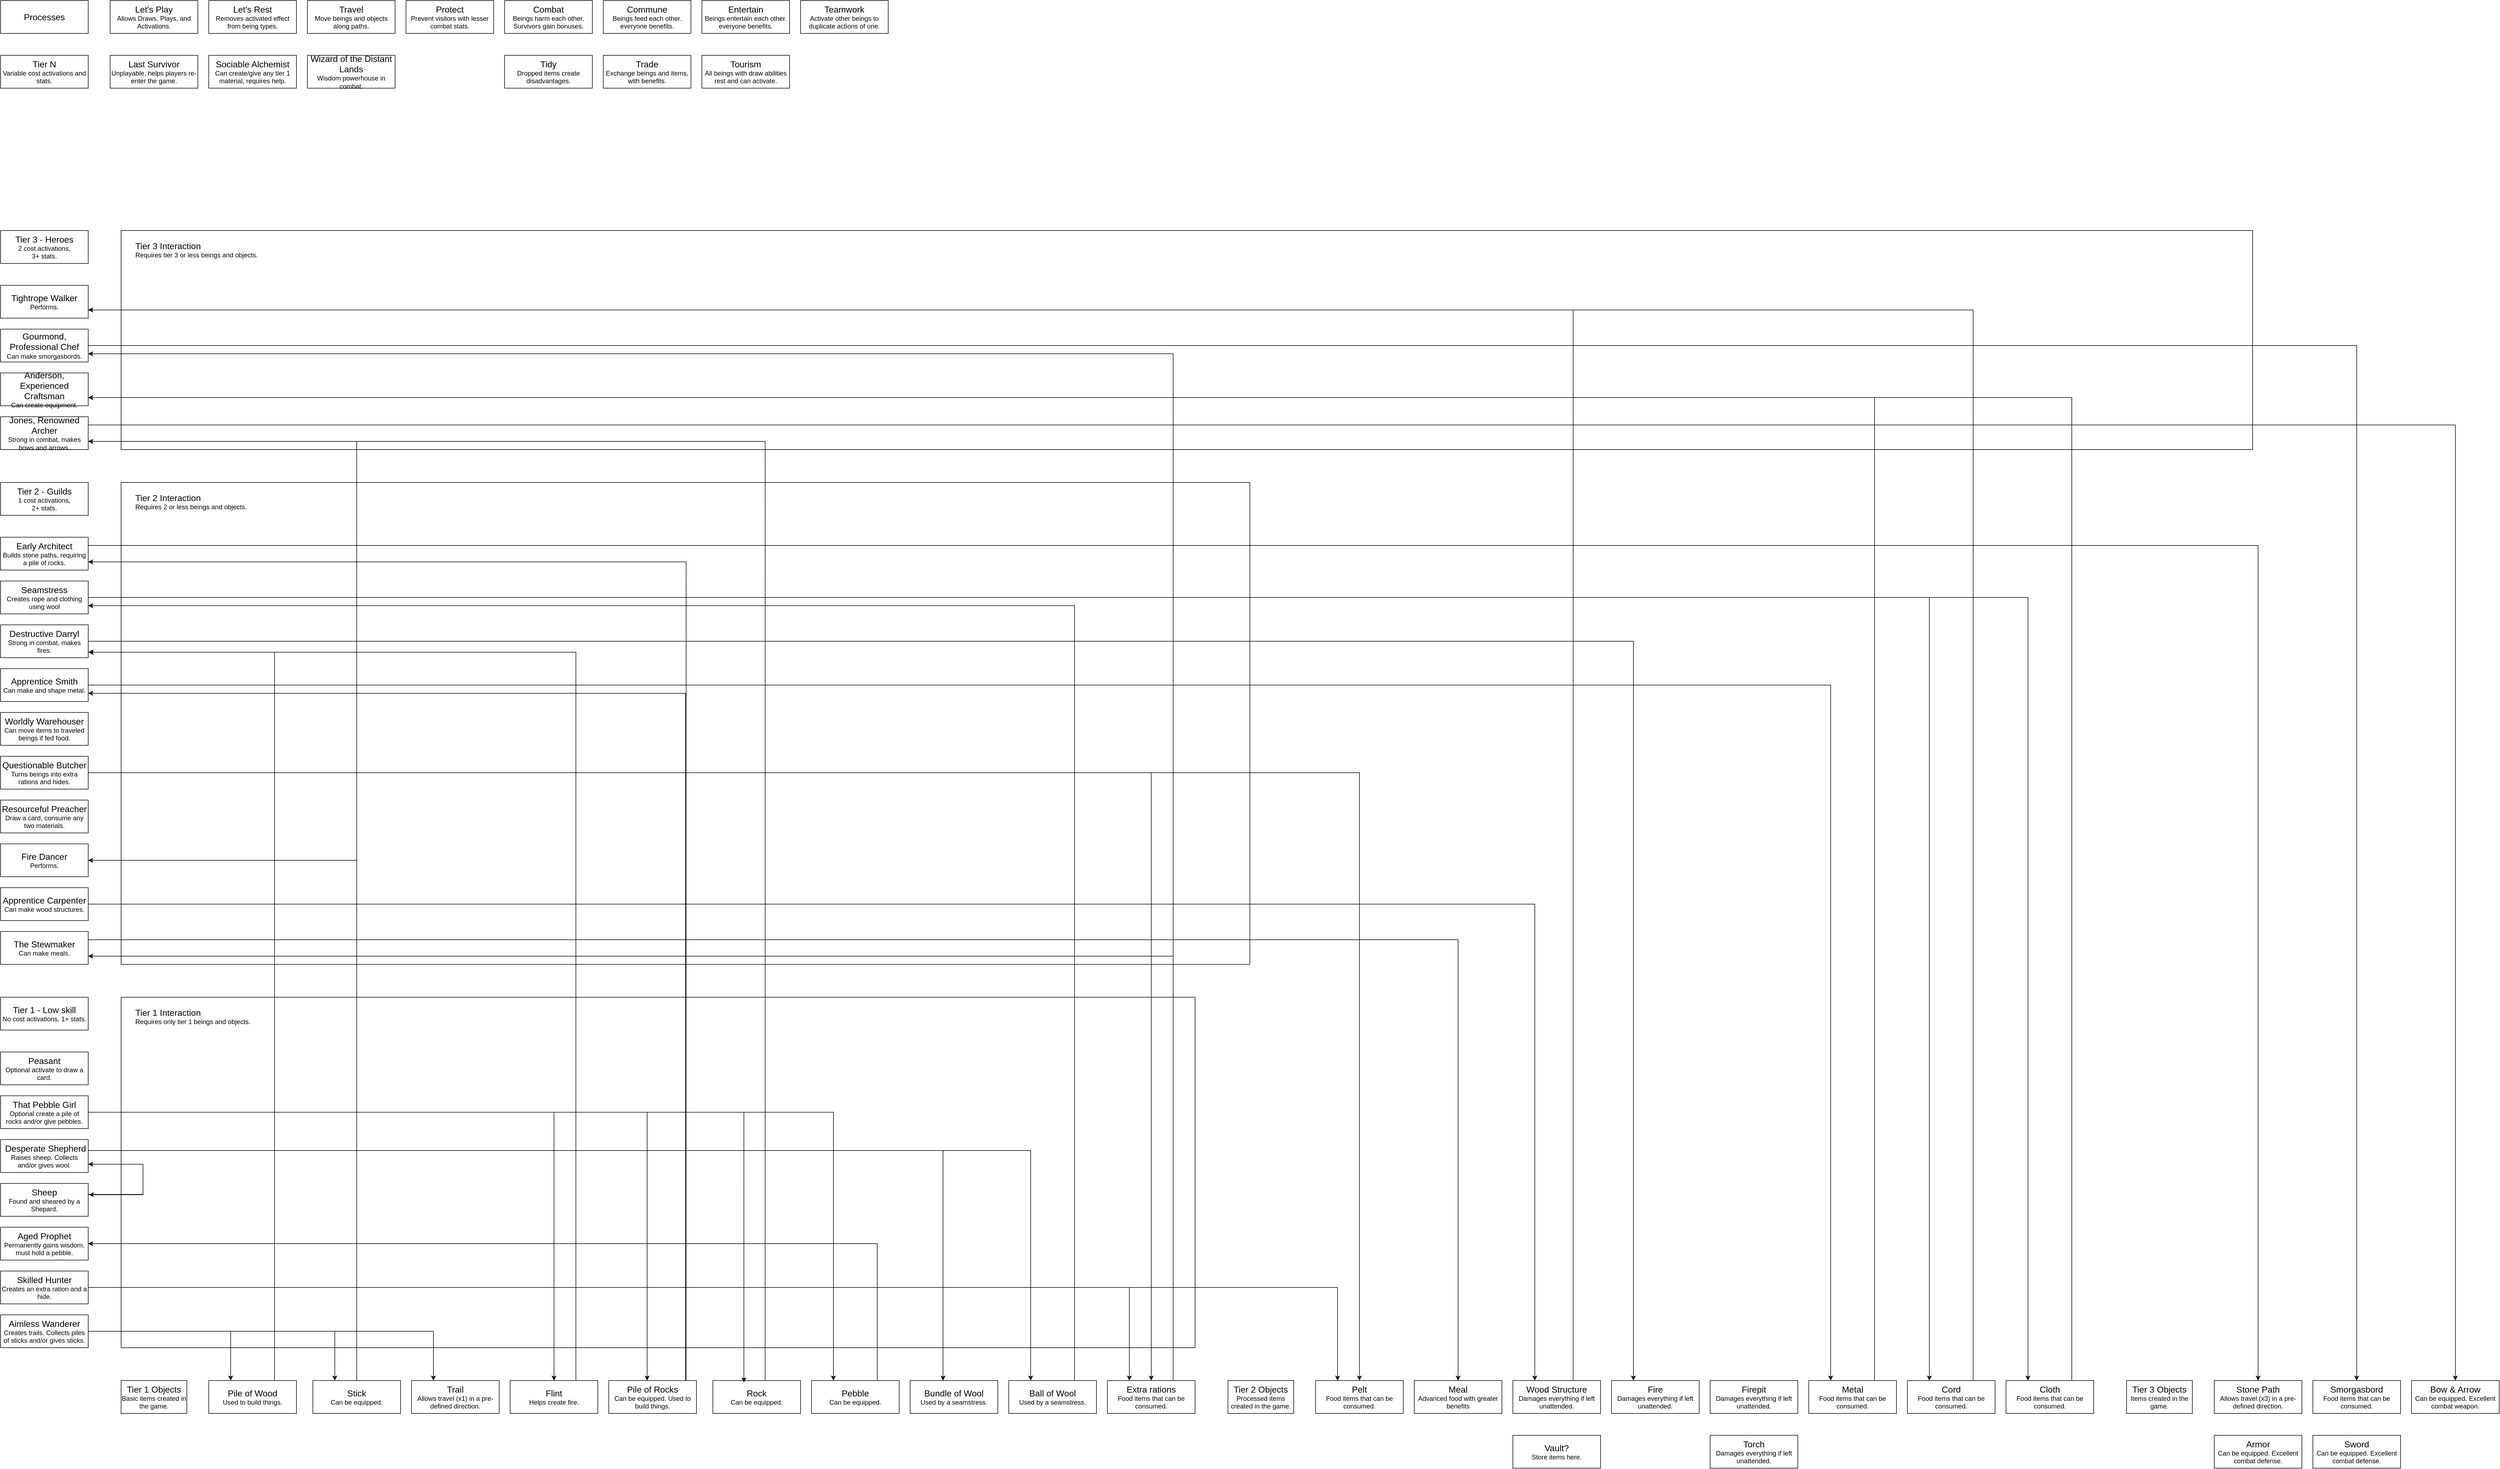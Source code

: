 <mxfile>
    <diagram name="Page-1" id="soMkyoPG13DyfXOzOmXN">
        <mxGraphModel dx="1280" dy="1175" grid="1" gridSize="10" guides="1" tooltips="1" connect="1" arrows="1" fold="1" page="1" pageScale="1" pageWidth="850" pageHeight="1100" math="0" shadow="0">
            <root>
                <mxCell id="0"/>
                <mxCell id="1" parent="0"/>
                <mxCell id="-0Zli8veUdUN0UV2vTNJ-37" value="" style="rounded=0;whiteSpace=wrap;html=1;strokeColor=none;align=left;verticalAlign=top;spacingLeft=24;spacingTop=12;" parent="1" vertex="1">
                    <mxGeometry x="3920" y="520" width="680" height="2040" as="geometry"/>
                </mxCell>
                <mxCell id="-0Zli8veUdUN0UV2vTNJ-36" value="&lt;div&gt;&lt;span style=&quot;font-size: 16px;&quot;&gt;Tier 3 Interaction&lt;/span&gt;&lt;/div&gt;&lt;div&gt;Requires tier 3 or less beings and objects.&lt;/div&gt;" style="rounded=0;whiteSpace=wrap;html=1;align=left;verticalAlign=top;spacingLeft=24;spacingTop=12;" parent="1" vertex="1">
                    <mxGeometry x="260" y="520" width="3890" height="400" as="geometry"/>
                </mxCell>
                <mxCell id="-0Zli8veUdUN0UV2vTNJ-35" value="" style="rounded=0;whiteSpace=wrap;html=1;strokeColor=none;align=left;verticalAlign=top;spacingLeft=24;spacingTop=12;" parent="1" vertex="1">
                    <mxGeometry x="2280" y="980" width="1580" height="1610" as="geometry"/>
                </mxCell>
                <mxCell id="-0Zli8veUdUN0UV2vTNJ-34" value="&lt;div&gt;&lt;span style=&quot;font-size: 16px;&quot;&gt;Tier 2 Interaction&lt;/span&gt;&lt;/div&gt;&lt;div&gt;Requires 2 or less beings and objects.&lt;/div&gt;" style="rounded=0;whiteSpace=wrap;html=1;align=left;verticalAlign=top;spacingLeft=24;spacingTop=12;" parent="1" vertex="1">
                    <mxGeometry x="260" y="980" width="2060" height="880" as="geometry"/>
                </mxCell>
                <mxCell id="-0Zli8veUdUN0UV2vTNJ-30" value="&lt;div&gt;&lt;span style=&quot;font-size: 16px;&quot;&gt;Tier 1 Interaction&lt;/span&gt;&lt;/div&gt;&lt;div&gt;Requires only tier 1 beings and objects.&lt;/div&gt;" style="rounded=0;whiteSpace=wrap;html=1;align=left;verticalAlign=top;spacingLeft=24;spacingTop=12;" parent="1" vertex="1">
                    <mxGeometry x="260" y="1920" width="1960" height="640" as="geometry"/>
                </mxCell>
                <mxCell id="-0Zli8veUdUN0UV2vTNJ-15" style="edgeStyle=orthogonalEdgeStyle;rounded=0;orthogonalLoop=1;jettySize=auto;html=1;entryX=0.5;entryY=0;entryDx=0;entryDy=0;exitX=1;exitY=0.25;exitDx=0;exitDy=0;" parent="1" source="qr8aA7d-a02LXcOWH9pC-1" target="qr8aA7d-a02LXcOWH9pC-17" edge="1">
                    <mxGeometry relative="1" as="geometry">
                        <mxPoint x="380" y="680" as="targetPoint"/>
                        <Array as="points">
                            <mxPoint x="4160" y="1095"/>
                        </Array>
                    </mxGeometry>
                </mxCell>
                <mxCell id="qr8aA7d-a02LXcOWH9pC-1" value="&lt;font style=&quot;font-size: 16px;&quot;&gt;Early Architect&lt;/font&gt;&lt;div&gt;Builds stone paths, requiring a pile of rocks.&lt;/div&gt;" style="rounded=0;whiteSpace=wrap;html=1;strokeColor=light-dark(#000000,#00FF00);" parent="1" vertex="1">
                    <mxGeometry x="40" y="1080" width="160" height="60" as="geometry"/>
                </mxCell>
                <mxCell id="qr8aA7d-a02LXcOWH9pC-2" value="&lt;span style=&quot;font-size: 16px;&quot;&gt;Last Survivor&lt;/span&gt;&lt;br&gt;&lt;div&gt;Unplayable, helps players re-enter the game.&lt;/div&gt;" style="rounded=0;whiteSpace=wrap;html=1;strokeColor=light-dark(#000000,#FFFF00);" parent="1" vertex="1">
                    <mxGeometry x="240" y="200" width="160" height="60" as="geometry"/>
                </mxCell>
                <mxCell id="qr8aA7d-a02LXcOWH9pC-3" value="&lt;div&gt;&lt;span style=&quot;font-size: 16px;&quot;&gt;Tier 1 - Low skill&lt;/span&gt;&lt;/div&gt;&lt;div&gt;No cost activations, 1+ stats.&lt;/div&gt;" style="rounded=0;whiteSpace=wrap;html=1;strokeColor=light-dark(#000000,#007FFF);" parent="1" vertex="1">
                    <mxGeometry x="40" y="1920" width="160" height="60" as="geometry"/>
                </mxCell>
                <mxCell id="qr8aA7d-a02LXcOWH9pC-4" value="&lt;div&gt;&lt;span style=&quot;font-size: 16px;&quot;&gt;Tier 2 - Guilds&lt;/span&gt;&lt;/div&gt;&lt;div&gt;1 cost activations,&lt;br&gt;2+ stats.&lt;/div&gt;" style="rounded=0;whiteSpace=wrap;html=1;strokeColor=light-dark(#000000,#007FFF);" parent="1" vertex="1">
                    <mxGeometry x="40" y="980" width="160" height="60" as="geometry"/>
                </mxCell>
                <mxCell id="qr8aA7d-a02LXcOWH9pC-5" value="&lt;div&gt;&lt;span style=&quot;font-size: 16px;&quot;&gt;Tier N&lt;/span&gt;&lt;/div&gt;&lt;div&gt;Variable cost activations and stats.&lt;/div&gt;" style="rounded=0;whiteSpace=wrap;html=1;strokeColor=light-dark(#000000,#007FFF);" parent="1" vertex="1">
                    <mxGeometry x="40" y="200" width="160" height="60" as="geometry"/>
                </mxCell>
                <mxCell id="qr8aA7d-a02LXcOWH9pC-6" value="&lt;font style=&quot;font-size: 16px;&quot;&gt;Peasant&lt;/font&gt;&lt;div&gt;Optional activate to draw a card.&lt;/div&gt;" style="rounded=0;whiteSpace=wrap;html=1;strokeColor=light-dark(#000000,#00CC00);" parent="1" vertex="1">
                    <mxGeometry x="40" y="2020" width="160" height="60" as="geometry"/>
                </mxCell>
                <mxCell id="qr8aA7d-a02LXcOWH9pC-7" value="&lt;div&gt;&lt;span style=&quot;background-color: transparent; color: light-dark(rgb(0, 0, 0), rgb(255, 255, 255));&quot;&gt;&lt;span style=&quot;font-size: 16px;&quot;&gt;Processes&lt;/span&gt;&lt;/span&gt;&lt;/div&gt;" style="rounded=0;whiteSpace=wrap;html=1;strokeColor=light-dark(#000000,#007FFF);" parent="1" vertex="1">
                    <mxGeometry x="40" y="100" width="160" height="60" as="geometry"/>
                </mxCell>
                <mxCell id="qr8aA7d-a02LXcOWH9pC-8" value="&lt;div&gt;&lt;span style=&quot;font-size: 16px;&quot;&gt;Let&#39;s Play&lt;/span&gt;&lt;/div&gt;&lt;div&gt;Allows Draws, Plays, and Activations.&lt;/div&gt;" style="rounded=0;whiteSpace=wrap;html=1;strokeColor=light-dark(#000000,#00CC00);" parent="1" vertex="1">
                    <mxGeometry x="240" y="100" width="160" height="60" as="geometry"/>
                </mxCell>
                <mxCell id="qr8aA7d-a02LXcOWH9pC-9" value="&lt;div&gt;&lt;span style=&quot;font-size: 16px;&quot;&gt;Let&#39;s Rest&lt;/span&gt;&lt;/div&gt;&lt;div&gt;Removes activated effect from being types.&lt;/div&gt;" style="rounded=0;whiteSpace=wrap;html=1;strokeColor=light-dark(#000000,#00CC00);" parent="1" vertex="1">
                    <mxGeometry x="420" y="100" width="160" height="60" as="geometry"/>
                </mxCell>
                <mxCell id="qr8aA7d-a02LXcOWH9pC-19" style="edgeStyle=orthogonalEdgeStyle;rounded=0;orthogonalLoop=1;jettySize=auto;html=1;exitX=1;exitY=0.5;exitDx=0;exitDy=0;" parent="1" source="qr8aA7d-a02LXcOWH9pC-11" target="qr8aA7d-a02LXcOWH9pC-13" edge="1">
                    <mxGeometry relative="1" as="geometry">
                        <mxPoint x="520" y="1140" as="sourcePoint"/>
                        <mxPoint x="1280.6" y="1139.12" as="targetPoint"/>
                        <Array as="points">
                            <mxPoint x="1220" y="2130"/>
                        </Array>
                    </mxGeometry>
                </mxCell>
                <mxCell id="-0Zli8veUdUN0UV2vTNJ-8" style="edgeStyle=orthogonalEdgeStyle;rounded=0;orthogonalLoop=1;jettySize=auto;html=1;entryX=0.5;entryY=0;entryDx=0;entryDy=0;exitX=1;exitY=0.5;exitDx=0;exitDy=0;" parent="1" source="qr8aA7d-a02LXcOWH9pC-11" target="-0Zli8veUdUN0UV2vTNJ-7" edge="1">
                    <mxGeometry relative="1" as="geometry">
                        <Array as="points">
                            <mxPoint x="1050" y="2130"/>
                        </Array>
                    </mxGeometry>
                </mxCell>
                <mxCell id="-0Zli8veUdUN0UV2vTNJ-55" style="edgeStyle=orthogonalEdgeStyle;rounded=0;orthogonalLoop=1;jettySize=auto;html=1;entryX=0.25;entryY=0;entryDx=0;entryDy=0;" parent="1" source="qr8aA7d-a02LXcOWH9pC-11" target="-0Zli8veUdUN0UV2vTNJ-52" edge="1">
                    <mxGeometry relative="1" as="geometry">
                        <Array as="points">
                            <mxPoint x="1560" y="2130"/>
                        </Array>
                    </mxGeometry>
                </mxCell>
                <mxCell id="qr8aA7d-a02LXcOWH9pC-11" value="&lt;font style=&quot;font-size: 16px;&quot;&gt;That Pebble Girl&lt;/font&gt;&lt;div&gt;Optional create a pile of rocks and/or give pebbles.&lt;/div&gt;" style="rounded=0;whiteSpace=wrap;html=1;strokeColor=light-dark(#000000,#00FF00);" parent="1" vertex="1">
                    <mxGeometry x="40" y="2100" width="160" height="60" as="geometry"/>
                </mxCell>
                <mxCell id="qr8aA7d-a02LXcOWH9pC-20" style="edgeStyle=orthogonalEdgeStyle;rounded=0;orthogonalLoop=1;jettySize=auto;html=1;entryX=1;entryY=0.75;entryDx=0;entryDy=0;exitX=0.883;exitY=0.078;exitDx=0;exitDy=0;exitPerimeter=0;" parent="1" source="qr8aA7d-a02LXcOWH9pC-13" target="qr8aA7d-a02LXcOWH9pC-1" edge="1">
                    <mxGeometry relative="1" as="geometry">
                        <Array as="points">
                            <mxPoint x="1291" y="1125"/>
                        </Array>
                    </mxGeometry>
                </mxCell>
                <mxCell id="qr8aA7d-a02LXcOWH9pC-22" style="edgeStyle=orthogonalEdgeStyle;rounded=0;orthogonalLoop=1;jettySize=auto;html=1;entryX=1;entryY=0.5;entryDx=0;entryDy=0;exitX=0.75;exitY=0;exitDx=0;exitDy=0;" parent="1" source="-0Zli8veUdUN0UV2vTNJ-52" target="qr8aA7d-a02LXcOWH9pC-18" edge="1">
                    <mxGeometry relative="1" as="geometry">
                        <Array as="points">
                            <mxPoint x="1640" y="2370"/>
                        </Array>
                    </mxGeometry>
                </mxCell>
                <mxCell id="-0Zli8veUdUN0UV2vTNJ-27" style="edgeStyle=orthogonalEdgeStyle;rounded=0;orthogonalLoop=1;jettySize=auto;html=1;entryX=1;entryY=0.75;entryDx=0;entryDy=0;exitX=0.596;exitY=-0.011;exitDx=0;exitDy=0;exitPerimeter=0;" parent="1" source="-0Zli8veUdUN0UV2vTNJ-51" target="-0Zli8veUdUN0UV2vTNJ-10" edge="1">
                    <mxGeometry relative="1" as="geometry">
                        <Array as="points">
                            <mxPoint x="1435" y="905"/>
                        </Array>
                    </mxGeometry>
                </mxCell>
                <mxCell id="-0Zli8veUdUN0UV2vTNJ-95" style="edgeStyle=orthogonalEdgeStyle;rounded=0;orthogonalLoop=1;jettySize=auto;html=1;entryX=1;entryY=0.75;entryDx=0;entryDy=0;" parent="1" source="qr8aA7d-a02LXcOWH9pC-13" target="-0Zli8veUdUN0UV2vTNJ-57" edge="1">
                    <mxGeometry relative="1" as="geometry">
                        <Array as="points">
                            <mxPoint x="1290" y="1365"/>
                        </Array>
                    </mxGeometry>
                </mxCell>
                <mxCell id="qr8aA7d-a02LXcOWH9pC-13" value="&lt;font style=&quot;font-size: 16px;&quot;&gt;Pile of Rocks&lt;/font&gt;&lt;div&gt;Can be equipped. Used to build things.&lt;/div&gt;" style="rounded=0;whiteSpace=wrap;html=1;strokeColor=light-dark(#000000,#00CC00);" parent="1" vertex="1">
                    <mxGeometry x="1150" y="2620" width="160" height="60" as="geometry"/>
                </mxCell>
                <mxCell id="qr8aA7d-a02LXcOWH9pC-17" value="&lt;font style=&quot;font-size: 16px;&quot;&gt;Stone Path&lt;/font&gt;&lt;div&gt;Allows travel (x3) in a pre-defined direction.&lt;/div&gt;" style="rounded=0;whiteSpace=wrap;html=1;strokeColor=light-dark(#000000,#FFFF00);" parent="1" vertex="1">
                    <mxGeometry x="4080" y="2620" width="160" height="60" as="geometry"/>
                </mxCell>
                <mxCell id="qr8aA7d-a02LXcOWH9pC-18" value="&lt;font style=&quot;font-size: 16px;&quot;&gt;Aged Prophet&lt;/font&gt;&lt;div&gt;Permanently gains wisdom, must hold a pebble.&lt;/div&gt;" style="rounded=0;whiteSpace=wrap;html=1;strokeColor=light-dark(#000000,#00FF00);" parent="1" vertex="1">
                    <mxGeometry x="40" y="2340" width="160" height="60" as="geometry"/>
                </mxCell>
                <mxCell id="-0Zli8veUdUN0UV2vTNJ-1" value="&lt;div&gt;&lt;span style=&quot;font-size: 16px;&quot;&gt;Tier 1 Objects&lt;/span&gt;&lt;/div&gt;&lt;div&gt;Basic items created in the game.&lt;/div&gt;" style="rounded=0;whiteSpace=wrap;html=1;strokeColor=light-dark(#000000,#007FFF);" parent="1" vertex="1">
                    <mxGeometry x="260" y="2620" width="120" height="60" as="geometry"/>
                </mxCell>
                <mxCell id="-0Zli8veUdUN0UV2vTNJ-2" value="&lt;div&gt;&lt;span style=&quot;font-size: 16px;&quot;&gt;Tier 2 Objects&lt;/span&gt;&lt;/div&gt;&lt;div&gt;Processed items created in the game.&lt;/div&gt;" style="rounded=0;whiteSpace=wrap;html=1;strokeColor=light-dark(#000000,#007FFF);" parent="1" vertex="1">
                    <mxGeometry x="2280" y="2620" width="120" height="60" as="geometry"/>
                </mxCell>
                <mxCell id="-0Zli8veUdUN0UV2vTNJ-21" style="edgeStyle=orthogonalEdgeStyle;rounded=0;orthogonalLoop=1;jettySize=auto;html=1;" parent="1" source="-0Zli8veUdUN0UV2vTNJ-4" edge="1">
                    <mxGeometry relative="1" as="geometry">
                        <mxPoint x="201" y="1290" as="targetPoint"/>
                        <Array as="points">
                            <mxPoint x="540" y="1290"/>
                            <mxPoint x="201" y="1290"/>
                        </Array>
                    </mxGeometry>
                </mxCell>
                <mxCell id="-0Zli8veUdUN0UV2vTNJ-22" style="edgeStyle=orthogonalEdgeStyle;rounded=0;orthogonalLoop=1;jettySize=auto;html=1;entryX=1;entryY=0.75;entryDx=0;entryDy=0;exitX=0.5;exitY=0;exitDx=0;exitDy=0;" parent="1" source="-0Zli8veUdUN0UV2vTNJ-49" target="-0Zli8veUdUN0UV2vTNJ-10" edge="1">
                    <mxGeometry relative="1" as="geometry">
                        <Array as="points">
                            <mxPoint x="690" y="905"/>
                        </Array>
                    </mxGeometry>
                </mxCell>
                <mxCell id="-0Zli8veUdUN0UV2vTNJ-4" value="&lt;font style=&quot;font-size: 16px;&quot;&gt;Pile of Wood&lt;/font&gt;&lt;div&gt;Used to build things.&lt;/div&gt;" style="rounded=0;whiteSpace=wrap;html=1;strokeColor=light-dark(#000000,#00FF00);" parent="1" vertex="1">
                    <mxGeometry x="420" y="2620" width="160" height="60" as="geometry"/>
                </mxCell>
                <mxCell id="-0Zli8veUdUN0UV2vTNJ-5" value="&lt;font style=&quot;font-size: 16px;&quot;&gt;Trail&lt;/font&gt;&lt;div&gt;Allows travel (x1) in a pre-defined direction.&lt;/div&gt;" style="rounded=0;whiteSpace=wrap;html=1;strokeColor=light-dark(#000000,#FFFF00);" parent="1" vertex="1">
                    <mxGeometry x="790" y="2620" width="160" height="60" as="geometry"/>
                </mxCell>
                <mxCell id="-0Zli8veUdUN0UV2vTNJ-29" style="edgeStyle=orthogonalEdgeStyle;rounded=0;orthogonalLoop=1;jettySize=auto;html=1;exitX=0.75;exitY=0;exitDx=0;exitDy=0;" parent="1" source="-0Zli8veUdUN0UV2vTNJ-7" target="-0Zli8veUdUN0UV2vTNJ-18" edge="1">
                    <mxGeometry relative="1" as="geometry">
                        <mxPoint x="200" y="1291" as="targetPoint"/>
                        <Array as="points">
                            <mxPoint x="1090" y="1290"/>
                        </Array>
                    </mxGeometry>
                </mxCell>
                <mxCell id="-0Zli8veUdUN0UV2vTNJ-7" value="&lt;div&gt;&lt;span style=&quot;font-size: 16px;&quot;&gt;Flint&lt;br&gt;&lt;/span&gt;Helps create fire.&lt;/div&gt;" style="rounded=0;whiteSpace=wrap;html=1;strokeColor=light-dark(#000000,#00FF00);" parent="1" vertex="1">
                    <mxGeometry x="970" y="2620" width="160" height="60" as="geometry"/>
                </mxCell>
                <mxCell id="-0Zli8veUdUN0UV2vTNJ-9" value="&lt;div&gt;&lt;span style=&quot;font-size: 16px;&quot;&gt;Tier 3 - Heroes&lt;/span&gt;&lt;/div&gt;&lt;div&gt;2 cost activations,&lt;br&gt;3+ stats.&lt;/div&gt;" style="rounded=0;whiteSpace=wrap;html=1;strokeColor=light-dark(#000000,#007FFF);" parent="1" vertex="1">
                    <mxGeometry x="40" y="520" width="160" height="60" as="geometry"/>
                </mxCell>
                <mxCell id="-0Zli8veUdUN0UV2vTNJ-10" value="&lt;div&gt;&lt;span style=&quot;font-size: 16px;&quot;&gt;Jones, Renowned Archer&lt;/span&gt;&lt;/div&gt;&lt;div&gt;Strong in combat, makes bows and arrows.&lt;/div&gt;" style="rounded=0;whiteSpace=wrap;html=1;strokeColor=light-dark(#000000,#808080);" parent="1" vertex="1">
                    <mxGeometry x="40" y="860" width="160" height="60" as="geometry"/>
                </mxCell>
                <mxCell id="-0Zli8veUdUN0UV2vTNJ-11" value="&lt;font style=&quot;font-size: 16px;&quot;&gt;Bow &amp;amp; Arrow&lt;/font&gt;&lt;div&gt;Can be equipped. Excellent combat weapon.&lt;/div&gt;" style="rounded=0;whiteSpace=wrap;html=1;strokeColor=light-dark(#000000,#808080);" parent="1" vertex="1">
                    <mxGeometry x="4440" y="2620" width="160" height="60" as="geometry"/>
                </mxCell>
                <mxCell id="-0Zli8veUdUN0UV2vTNJ-12" value="&lt;div&gt;&lt;span style=&quot;font-size: 16px;&quot;&gt;Tier 3 Objects&lt;/span&gt;&lt;/div&gt;&lt;div&gt;Items created in the game.&lt;/div&gt;" style="rounded=0;whiteSpace=wrap;html=1;strokeColor=light-dark(#000000,#007FFF);" parent="1" vertex="1">
                    <mxGeometry x="3920" y="2620" width="120" height="60" as="geometry"/>
                </mxCell>
                <mxCell id="-0Zli8veUdUN0UV2vTNJ-17" style="edgeStyle=orthogonalEdgeStyle;rounded=0;orthogonalLoop=1;jettySize=auto;html=1;entryX=0.25;entryY=0;entryDx=0;entryDy=0;exitX=1;exitY=0.5;exitDx=0;exitDy=0;" parent="1" source="-0Zli8veUdUN0UV2vTNJ-42" target="-0Zli8veUdUN0UV2vTNJ-5" edge="1">
                    <mxGeometry relative="1" as="geometry">
                        <mxPoint x="200" y="1400" as="sourcePoint"/>
                        <Array as="points">
                            <mxPoint x="830" y="2530"/>
                        </Array>
                    </mxGeometry>
                </mxCell>
                <mxCell id="-0Zli8veUdUN0UV2vTNJ-20" style="edgeStyle=orthogonalEdgeStyle;rounded=0;orthogonalLoop=1;jettySize=auto;html=1;entryX=0.25;entryY=0;entryDx=0;entryDy=0;exitX=1;exitY=0.5;exitDx=0;exitDy=0;" parent="1" source="-0Zli8veUdUN0UV2vTNJ-42" target="-0Zli8veUdUN0UV2vTNJ-4" edge="1">
                    <mxGeometry relative="1" as="geometry">
                        <mxPoint x="200" y="1400" as="sourcePoint"/>
                        <Array as="points">
                            <mxPoint x="460" y="2530"/>
                        </Array>
                    </mxGeometry>
                </mxCell>
                <mxCell id="-0Zli8veUdUN0UV2vTNJ-16" style="edgeStyle=orthogonalEdgeStyle;rounded=0;orthogonalLoop=1;jettySize=auto;html=1;exitX=1;exitY=0.25;exitDx=0;exitDy=0;entryX=0.5;entryY=0;entryDx=0;entryDy=0;" parent="1" source="-0Zli8veUdUN0UV2vTNJ-10" target="-0Zli8veUdUN0UV2vTNJ-11" edge="1">
                    <mxGeometry relative="1" as="geometry">
                        <mxPoint x="4440" y="2630" as="targetPoint"/>
                        <Array as="points">
                            <mxPoint x="4520" y="875"/>
                        </Array>
                    </mxGeometry>
                </mxCell>
                <mxCell id="-0Zli8veUdUN0UV2vTNJ-28" style="edgeStyle=orthogonalEdgeStyle;rounded=0;orthogonalLoop=1;jettySize=auto;html=1;entryX=0.25;entryY=0;entryDx=0;entryDy=0;exitX=1;exitY=0.5;exitDx=0;exitDy=0;" parent="1" source="-0Zli8veUdUN0UV2vTNJ-18" target="-0Zli8veUdUN0UV2vTNJ-19" edge="1">
                    <mxGeometry relative="1" as="geometry">
                        <Array as="points">
                            <mxPoint x="3020" y="1270"/>
                        </Array>
                    </mxGeometry>
                </mxCell>
                <mxCell id="-0Zli8veUdUN0UV2vTNJ-18" value="&lt;font style=&quot;font-size: 16px;&quot;&gt;Destructive Darryl&lt;/font&gt;&lt;div&gt;Strong in combat, makes fires.&lt;/div&gt;" style="rounded=0;whiteSpace=wrap;html=1;strokeColor=light-dark(#000000,#00FF00);" parent="1" vertex="1">
                    <mxGeometry x="40" y="1240" width="160" height="60" as="geometry"/>
                </mxCell>
                <mxCell id="-0Zli8veUdUN0UV2vTNJ-19" value="&lt;font style=&quot;font-size: 16px;&quot;&gt;Fire&lt;/font&gt;&lt;div&gt;Damages everything if left unattended.&lt;/div&gt;" style="rounded=0;whiteSpace=wrap;html=1;strokeColor=light-dark(#000000,#CCCC00);" parent="1" vertex="1">
                    <mxGeometry x="2980" y="2620" width="160" height="60" as="geometry"/>
                </mxCell>
                <mxCell id="-0Zli8veUdUN0UV2vTNJ-23" value="&lt;font style=&quot;font-size: 16px;&quot;&gt;Sociable Alchemist&lt;/font&gt;&lt;div&gt;Can create/give any tier 1 material, requires help.&lt;/div&gt;" style="rounded=0;whiteSpace=wrap;html=1;strokeColor=light-dark(#000000,#CC6600);" parent="1" vertex="1">
                    <mxGeometry x="420" y="200" width="160" height="60" as="geometry"/>
                </mxCell>
                <mxCell id="-0Zli8veUdUN0UV2vTNJ-25" value="&lt;font style=&quot;font-size: 16px;&quot;&gt;Travel&lt;/font&gt;&lt;div&gt;Move beings and objects along paths.&lt;/div&gt;" style="rounded=0;whiteSpace=wrap;html=1;strokeColor=light-dark(#000000,#CC6600);" parent="1" vertex="1">
                    <mxGeometry x="600" y="100" width="160" height="60" as="geometry"/>
                </mxCell>
                <mxCell id="-0Zli8veUdUN0UV2vTNJ-26" value="&lt;font style=&quot;font-size: 16px;&quot;&gt;Combat&lt;/font&gt;&lt;div&gt;Beings harm each other. Survivors gain bonuses.&lt;/div&gt;" style="rounded=0;whiteSpace=wrap;html=1;strokeColor=light-dark(#000000,#CC6600);" parent="1" vertex="1">
                    <mxGeometry x="960" y="100" width="160" height="60" as="geometry"/>
                </mxCell>
                <mxCell id="-0Zli8veUdUN0UV2vTNJ-56" style="edgeStyle=orthogonalEdgeStyle;rounded=0;orthogonalLoop=1;jettySize=auto;html=1;entryX=1;entryY=0.75;entryDx=0;entryDy=0;exitX=0.75;exitY=0;exitDx=0;exitDy=0;" parent="1" source="-0Zli8veUdUN0UV2vTNJ-69" target="-0Zli8veUdUN0UV2vTNJ-44" edge="1">
                    <mxGeometry relative="1" as="geometry">
                        <Array as="points">
                            <mxPoint x="2000" y="1205"/>
                        </Array>
                    </mxGeometry>
                </mxCell>
                <mxCell id="-0Zli8veUdUN0UV2vTNJ-39" value="&lt;div&gt;&lt;span style=&quot;font-size: 16px;&quot;&gt;Bundle of Wool&lt;br&gt;&lt;/span&gt;Used by a seamstress.&lt;/div&gt;" style="rounded=0;whiteSpace=wrap;html=1;strokeColor=light-dark(#000000,#00FF00);" parent="1" vertex="1">
                    <mxGeometry x="1700" y="2620" width="160" height="60" as="geometry"/>
                </mxCell>
                <mxCell id="-0Zli8veUdUN0UV2vTNJ-45" style="edgeStyle=orthogonalEdgeStyle;rounded=0;orthogonalLoop=1;jettySize=auto;html=1;exitX=1;exitY=0.5;exitDx=0;exitDy=0;exitPerimeter=0;" parent="1" source="-0Zli8veUdUN0UV2vTNJ-41" target="-0Zli8veUdUN0UV2vTNJ-39" edge="1">
                    <mxGeometry relative="1" as="geometry">
                        <Array as="points">
                            <mxPoint x="200" y="2200"/>
                            <mxPoint x="1760" y="2200"/>
                        </Array>
                    </mxGeometry>
                </mxCell>
                <mxCell id="-0Zli8veUdUN0UV2vTNJ-47" style="edgeStyle=orthogonalEdgeStyle;rounded=0;orthogonalLoop=1;jettySize=auto;html=1;entryX=1.009;entryY=0.344;entryDx=0;entryDy=0;entryPerimeter=0;exitX=1;exitY=0.75;exitDx=0;exitDy=0;" parent="1" source="-0Zli8veUdUN0UV2vTNJ-41" target="-0Zli8veUdUN0UV2vTNJ-46" edge="1">
                    <mxGeometry relative="1" as="geometry">
                        <mxPoint x="1200" y="2550" as="targetPoint"/>
                        <Array as="points">
                            <mxPoint x="300" y="2225"/>
                            <mxPoint x="300" y="2281"/>
                        </Array>
                    </mxGeometry>
                </mxCell>
                <mxCell id="-0Zli8veUdUN0UV2vTNJ-70" style="edgeStyle=orthogonalEdgeStyle;rounded=0;orthogonalLoop=1;jettySize=auto;html=1;entryX=0.25;entryY=0;entryDx=0;entryDy=0;" parent="1" source="-0Zli8veUdUN0UV2vTNJ-41" target="-0Zli8veUdUN0UV2vTNJ-69" edge="1">
                    <mxGeometry relative="1" as="geometry">
                        <mxPoint x="1930" y="2090" as="targetPoint"/>
                        <Array as="points">
                            <mxPoint x="1920" y="2200"/>
                        </Array>
                    </mxGeometry>
                </mxCell>
                <mxCell id="-0Zli8veUdUN0UV2vTNJ-41" value="&lt;font style=&quot;font-size: 16px;&quot;&gt;&amp;nbsp;Desperate Shepherd&lt;/font&gt;&lt;div&gt;Raises sheep. Collects and/or gives wool.&lt;/div&gt;" style="rounded=0;whiteSpace=wrap;html=1;strokeColor=light-dark(#000000,#00FF00);" parent="1" vertex="1">
                    <mxGeometry x="40" y="2180" width="160" height="60" as="geometry"/>
                </mxCell>
                <mxCell id="-0Zli8veUdUN0UV2vTNJ-77" style="edgeStyle=orthogonalEdgeStyle;rounded=0;orthogonalLoop=1;jettySize=auto;html=1;entryX=0.25;entryY=0;entryDx=0;entryDy=0;" parent="1" source="-0Zli8veUdUN0UV2vTNJ-42" target="-0Zli8veUdUN0UV2vTNJ-49" edge="1">
                    <mxGeometry relative="1" as="geometry"/>
                </mxCell>
                <mxCell id="-0Zli8veUdUN0UV2vTNJ-42" value="&lt;font style=&quot;font-size: 16px;&quot;&gt;Aimless Wanderer&lt;/font&gt;&lt;div&gt;Creates trails. Collects piles of sticks and/or gives sticks.&lt;/div&gt;" style="rounded=0;whiteSpace=wrap;html=1;strokeColor=light-dark(#000000,#00FF00);" parent="1" vertex="1">
                    <mxGeometry x="40" y="2500" width="160" height="60" as="geometry"/>
                </mxCell>
                <mxCell id="-0Zli8veUdUN0UV2vTNJ-43" value="&lt;font style=&quot;font-size: 16px;&quot;&gt;Worldly Warehouser&lt;/font&gt;&lt;div&gt;Can move items to traveled beings if fed food.&lt;/div&gt;" style="rounded=0;whiteSpace=wrap;html=1;strokeColor=light-dark(#000000,#808080);" parent="1" vertex="1">
                    <mxGeometry x="40" y="1400" width="160" height="60" as="geometry"/>
                </mxCell>
                <mxCell id="-0Zli8veUdUN0UV2vTNJ-97" style="edgeStyle=orthogonalEdgeStyle;rounded=0;orthogonalLoop=1;jettySize=auto;html=1;entryX=0.25;entryY=0;entryDx=0;entryDy=0;" parent="1" source="-0Zli8veUdUN0UV2vTNJ-44" target="-0Zli8veUdUN0UV2vTNJ-84" edge="1">
                    <mxGeometry relative="1" as="geometry"/>
                </mxCell>
                <mxCell id="-0Zli8veUdUN0UV2vTNJ-99" style="edgeStyle=orthogonalEdgeStyle;rounded=0;orthogonalLoop=1;jettySize=auto;html=1;entryX=0.25;entryY=0;entryDx=0;entryDy=0;" parent="1" source="-0Zli8veUdUN0UV2vTNJ-44" target="-0Zli8veUdUN0UV2vTNJ-85" edge="1">
                    <mxGeometry relative="1" as="geometry"/>
                </mxCell>
                <mxCell id="-0Zli8veUdUN0UV2vTNJ-44" value="&lt;font style=&quot;font-size: 16px;&quot;&gt;Seamstress&lt;/font&gt;&lt;div&gt;Creates rope and clothing using wool&lt;/div&gt;" style="rounded=0;whiteSpace=wrap;html=1;strokeColor=light-dark(#000000,#00FF00);" parent="1" vertex="1">
                    <mxGeometry x="40" y="1160" width="160" height="60" as="geometry"/>
                </mxCell>
                <mxCell id="-0Zli8veUdUN0UV2vTNJ-48" style="edgeStyle=orthogonalEdgeStyle;rounded=0;orthogonalLoop=1;jettySize=auto;html=1;exitX=1.007;exitY=0.35;exitDx=0;exitDy=0;exitPerimeter=0;entryX=1;entryY=0.75;entryDx=0;entryDy=0;" parent="1" source="-0Zli8veUdUN0UV2vTNJ-46" target="-0Zli8veUdUN0UV2vTNJ-41" edge="1">
                    <mxGeometry relative="1" as="geometry">
                        <mxPoint x="200" y="1980" as="targetPoint"/>
                        <Array as="points">
                            <mxPoint x="201" y="2280"/>
                            <mxPoint x="300" y="2280"/>
                            <mxPoint x="300" y="2225"/>
                        </Array>
                    </mxGeometry>
                </mxCell>
                <mxCell id="-0Zli8veUdUN0UV2vTNJ-46" value="&lt;div&gt;&lt;span style=&quot;font-size: 16px;&quot;&gt;Sheep&lt;br&gt;&lt;/span&gt;Found and sheared by a Shepard.&lt;/div&gt;" style="rounded=0;whiteSpace=wrap;html=1;strokeColor=light-dark(#000000,#00FF00);" parent="1" vertex="1">
                    <mxGeometry x="40" y="2260" width="160" height="60" as="geometry"/>
                </mxCell>
                <mxCell id="-0Zli8veUdUN0UV2vTNJ-78" style="edgeStyle=orthogonalEdgeStyle;rounded=0;orthogonalLoop=1;jettySize=auto;html=1;exitX=0.5;exitY=0;exitDx=0;exitDy=0;entryX=1;entryY=0.5;entryDx=0;entryDy=0;" parent="1" source="-0Zli8veUdUN0UV2vTNJ-49" target="-0Zli8veUdUN0UV2vTNJ-72" edge="1">
                    <mxGeometry relative="1" as="geometry"/>
                </mxCell>
                <mxCell id="-0Zli8veUdUN0UV2vTNJ-49" value="&lt;font style=&quot;font-size: 16px;&quot;&gt;Stick&lt;/font&gt;&lt;div&gt;Can be equipped.&lt;/div&gt;" style="rounded=0;whiteSpace=wrap;html=1;strokeColor=light-dark(#000000,#00FF00);" parent="1" vertex="1">
                    <mxGeometry x="610" y="2620" width="160" height="60" as="geometry"/>
                </mxCell>
                <mxCell id="-0Zli8veUdUN0UV2vTNJ-51" value="&lt;div&gt;&lt;span style=&quot;font-size: 16px;&quot;&gt;Rock&lt;br&gt;&lt;/span&gt;Can be equipped.&lt;/div&gt;" style="rounded=0;whiteSpace=wrap;html=1;strokeColor=light-dark(#000000,#00FF00);" parent="1" vertex="1">
                    <mxGeometry x="1340" y="2620" width="160" height="60" as="geometry"/>
                </mxCell>
                <mxCell id="-0Zli8veUdUN0UV2vTNJ-52" value="&lt;div&gt;&lt;span style=&quot;font-size: 16px;&quot;&gt;Pebble&lt;br&gt;&lt;/span&gt;Can be equipped.&lt;/div&gt;" style="rounded=0;whiteSpace=wrap;html=1;strokeColor=light-dark(#000000,#00FF00);" parent="1" vertex="1">
                    <mxGeometry x="1520" y="2620" width="160" height="60" as="geometry"/>
                </mxCell>
                <mxCell id="-0Zli8veUdUN0UV2vTNJ-54" style="edgeStyle=orthogonalEdgeStyle;rounded=0;orthogonalLoop=1;jettySize=auto;html=1;entryX=0.354;entryY=0.056;entryDx=0;entryDy=0;entryPerimeter=0;" parent="1" source="qr8aA7d-a02LXcOWH9pC-11" target="-0Zli8veUdUN0UV2vTNJ-51" edge="1">
                    <mxGeometry relative="1" as="geometry">
                        <Array as="points">
                            <mxPoint x="1397" y="2130"/>
                        </Array>
                    </mxGeometry>
                </mxCell>
                <mxCell id="-0Zli8veUdUN0UV2vTNJ-96" style="edgeStyle=orthogonalEdgeStyle;rounded=0;orthogonalLoop=1;jettySize=auto;html=1;entryX=0.25;entryY=0;entryDx=0;entryDy=0;" parent="1" source="-0Zli8veUdUN0UV2vTNJ-57" target="-0Zli8veUdUN0UV2vTNJ-83" edge="1">
                    <mxGeometry relative="1" as="geometry"/>
                </mxCell>
                <mxCell id="-0Zli8veUdUN0UV2vTNJ-57" value="&lt;font style=&quot;font-size: 16px;&quot;&gt;Apprentice Smith&lt;/font&gt;&lt;div&gt;Can make and shape metal.&lt;/div&gt;" style="rounded=0;whiteSpace=wrap;html=1;strokeColor=light-dark(#000000,#00FF00);" parent="1" vertex="1">
                    <mxGeometry x="40" y="1320" width="160" height="60" as="geometry"/>
                </mxCell>
                <mxCell id="-0Zli8veUdUN0UV2vTNJ-58" value="&lt;font style=&quot;font-size: 16px;&quot;&gt;Anderson, Experienced Craftsman&lt;/font&gt;&lt;div&gt;Can create equipment.&lt;/div&gt;" style="rounded=0;whiteSpace=wrap;html=1;strokeColor=light-dark(#000000,#808080);" parent="1" vertex="1">
                    <mxGeometry x="40" y="780" width="160" height="60" as="geometry"/>
                </mxCell>
                <mxCell id="-0Zli8veUdUN0UV2vTNJ-90" style="edgeStyle=orthogonalEdgeStyle;rounded=0;orthogonalLoop=1;jettySize=auto;html=1;entryX=1;entryY=0.75;entryDx=0;entryDy=0;" parent="1" source="-0Zli8veUdUN0UV2vTNJ-59" target="-0Zli8veUdUN0UV2vTNJ-75" edge="1">
                    <mxGeometry relative="1" as="geometry">
                        <Array as="points">
                            <mxPoint x="2180" y="1845"/>
                        </Array>
                    </mxGeometry>
                </mxCell>
                <mxCell id="-0Zli8veUdUN0UV2vTNJ-100" style="edgeStyle=orthogonalEdgeStyle;rounded=0;orthogonalLoop=1;jettySize=auto;html=1;entryX=1;entryY=0.75;entryDx=0;entryDy=0;" parent="1" source="-0Zli8veUdUN0UV2vTNJ-59" target="-0Zli8veUdUN0UV2vTNJ-76" edge="1">
                    <mxGeometry relative="1" as="geometry">
                        <Array as="points">
                            <mxPoint x="2180" y="745"/>
                        </Array>
                    </mxGeometry>
                </mxCell>
                <mxCell id="-0Zli8veUdUN0UV2vTNJ-59" value="&lt;div&gt;&lt;span style=&quot;font-size: 16px;&quot;&gt;Extra rations&lt;br&gt;&lt;/span&gt;Food items that can be consumed.&lt;/div&gt;" style="rounded=0;whiteSpace=wrap;html=1;strokeColor=light-dark(#000000,#00FF00);" parent="1" vertex="1">
                    <mxGeometry x="2060" y="2620" width="160" height="60" as="geometry"/>
                </mxCell>
                <mxCell id="-0Zli8veUdUN0UV2vTNJ-61" style="edgeStyle=orthogonalEdgeStyle;rounded=0;orthogonalLoop=1;jettySize=auto;html=1;entryX=0.5;entryY=0;entryDx=0;entryDy=0;" parent="1" source="-0Zli8veUdUN0UV2vTNJ-60" target="-0Zli8veUdUN0UV2vTNJ-59" edge="1">
                    <mxGeometry relative="1" as="geometry"/>
                </mxCell>
                <mxCell id="-0Zli8veUdUN0UV2vTNJ-89" style="edgeStyle=orthogonalEdgeStyle;rounded=0;orthogonalLoop=1;jettySize=auto;html=1;entryX=0.5;entryY=0;entryDx=0;entryDy=0;" parent="1" source="-0Zli8veUdUN0UV2vTNJ-60" target="-0Zli8veUdUN0UV2vTNJ-82" edge="1">
                    <mxGeometry relative="1" as="geometry"/>
                </mxCell>
                <mxCell id="-0Zli8veUdUN0UV2vTNJ-60" value="&lt;font style=&quot;font-size: 16px;&quot;&gt;Questionable Butcher&lt;/font&gt;&lt;div&gt;Turns beings into extra rations and hides.&lt;/div&gt;" style="rounded=0;whiteSpace=wrap;html=1;strokeColor=light-dark(#000000,#00FF00);" parent="1" vertex="1">
                    <mxGeometry x="40" y="1480" width="160" height="60" as="geometry"/>
                </mxCell>
                <mxCell id="-0Zli8veUdUN0UV2vTNJ-63" style="edgeStyle=orthogonalEdgeStyle;rounded=0;orthogonalLoop=1;jettySize=auto;html=1;entryX=0.25;entryY=0;entryDx=0;entryDy=0;" parent="1" source="-0Zli8veUdUN0UV2vTNJ-62" target="-0Zli8veUdUN0UV2vTNJ-59" edge="1">
                    <mxGeometry relative="1" as="geometry"/>
                </mxCell>
                <mxCell id="-0Zli8veUdUN0UV2vTNJ-88" style="edgeStyle=orthogonalEdgeStyle;rounded=0;orthogonalLoop=1;jettySize=auto;html=1;entryX=0.25;entryY=0;entryDx=0;entryDy=0;" parent="1" source="-0Zli8veUdUN0UV2vTNJ-62" target="-0Zli8veUdUN0UV2vTNJ-82" edge="1">
                    <mxGeometry relative="1" as="geometry"/>
                </mxCell>
                <mxCell id="-0Zli8veUdUN0UV2vTNJ-62" value="&lt;font style=&quot;font-size: 16px;&quot;&gt;Skilled Hunter&lt;/font&gt;&lt;div&gt;Creates an extra ration and a hide.&lt;/div&gt;" style="rounded=0;whiteSpace=wrap;html=1;strokeColor=light-dark(#000000,#00FF00);" parent="1" vertex="1">
                    <mxGeometry x="40" y="2420" width="160" height="60" as="geometry"/>
                </mxCell>
                <mxCell id="-0Zli8veUdUN0UV2vTNJ-65" value="&lt;font style=&quot;font-size: 16px;&quot;&gt;Wizard of the Distant Lands&lt;/font&gt;&lt;div&gt;Wisdom powerhouse in combat.&lt;/div&gt;" style="rounded=0;whiteSpace=wrap;html=1;strokeColor=light-dark(#000000,#CC6600);" parent="1" vertex="1">
                    <mxGeometry x="600" y="200" width="160" height="60" as="geometry"/>
                </mxCell>
                <mxCell id="-0Zli8veUdUN0UV2vTNJ-66" value="&lt;font style=&quot;font-size: 16px;&quot;&gt;Commune&lt;/font&gt;&lt;div&gt;Beings feed each other. everyone benefits.&lt;/div&gt;" style="rounded=0;whiteSpace=wrap;html=1;strokeColor=light-dark(#000000,#CC6600);" parent="1" vertex="1">
                    <mxGeometry x="1140" y="100" width="160" height="60" as="geometry"/>
                </mxCell>
                <mxCell id="-0Zli8veUdUN0UV2vTNJ-67" value="&lt;font style=&quot;font-size: 16px;&quot;&gt;Protect&lt;/font&gt;&lt;div&gt;Prevent visitors with lesser combat stats.&lt;/div&gt;" style="rounded=0;whiteSpace=wrap;html=1;strokeColor=light-dark(#000000,#CC6600);" parent="1" vertex="1">
                    <mxGeometry x="780" y="100" width="160" height="60" as="geometry"/>
                </mxCell>
                <mxCell id="-0Zli8veUdUN0UV2vTNJ-68" value="&lt;font style=&quot;font-size: 16px;&quot;&gt;Entertain&lt;/font&gt;&lt;div&gt;Beings entertain each other. everyone benefits.&lt;/div&gt;" style="rounded=0;whiteSpace=wrap;html=1;strokeColor=light-dark(#000000,#CC6600);" parent="1" vertex="1">
                    <mxGeometry x="1320" y="100" width="160" height="60" as="geometry"/>
                </mxCell>
                <mxCell id="-0Zli8veUdUN0UV2vTNJ-69" value="&lt;div&gt;&lt;span style=&quot;font-size: 16px;&quot;&gt;Ball of Wool&lt;br&gt;&lt;/span&gt;Used by a seamstress.&lt;/div&gt;" style="rounded=0;whiteSpace=wrap;html=1;strokeColor=light-dark(#000000,#00FF00);" parent="1" vertex="1">
                    <mxGeometry x="1880" y="2620" width="160" height="60" as="geometry"/>
                </mxCell>
                <mxCell id="-0Zli8veUdUN0UV2vTNJ-71" value="&lt;font style=&quot;font-size: 16px;&quot;&gt;Tightrope Walker&lt;/font&gt;&lt;div&gt;Performs.&lt;/div&gt;" style="rounded=0;whiteSpace=wrap;html=1;strokeColor=light-dark(#000000,#808080);" parent="1" vertex="1">
                    <mxGeometry x="40" y="620" width="160" height="60" as="geometry"/>
                </mxCell>
                <mxCell id="-0Zli8veUdUN0UV2vTNJ-72" value="&lt;font style=&quot;font-size: 16px;&quot;&gt;Fire Dancer&lt;/font&gt;&lt;div&gt;Performs.&lt;/div&gt;" style="rounded=0;whiteSpace=wrap;html=1;strokeColor=light-dark(#000000,#808080);" parent="1" vertex="1">
                    <mxGeometry x="40" y="1640" width="160" height="60" as="geometry"/>
                </mxCell>
                <mxCell id="-0Zli8veUdUN0UV2vTNJ-73" value="&lt;span style=&quot;font-size: 16px;&quot;&gt;Resourceful Preacher&lt;/span&gt;&lt;br&gt;&lt;div&gt;Draw a card, consume any two materials.&lt;/div&gt;" style="rounded=0;whiteSpace=wrap;html=1;strokeColor=light-dark(#000000,#00FF00);" parent="1" vertex="1">
                    <mxGeometry x="40" y="1560" width="160" height="60" as="geometry"/>
                </mxCell>
                <mxCell id="-0Zli8veUdUN0UV2vTNJ-92" style="edgeStyle=orthogonalEdgeStyle;rounded=0;orthogonalLoop=1;jettySize=auto;html=1;entryX=0.25;entryY=0;entryDx=0;entryDy=0;" parent="1" source="-0Zli8veUdUN0UV2vTNJ-74" target="-0Zli8veUdUN0UV2vTNJ-80" edge="1">
                    <mxGeometry relative="1" as="geometry"/>
                </mxCell>
                <mxCell id="-0Zli8veUdUN0UV2vTNJ-74" value="&lt;font style=&quot;font-size: 16px;&quot;&gt;Apprentice Carpenter&lt;/font&gt;&lt;div&gt;Can make wood structures.&lt;/div&gt;" style="rounded=0;whiteSpace=wrap;html=1;strokeColor=light-dark(#000000,#00FF00);" parent="1" vertex="1">
                    <mxGeometry x="40" y="1720" width="160" height="60" as="geometry"/>
                </mxCell>
                <mxCell id="-0Zli8veUdUN0UV2vTNJ-91" style="edgeStyle=orthogonalEdgeStyle;rounded=0;orthogonalLoop=1;jettySize=auto;html=1;entryX=0.5;entryY=0;entryDx=0;entryDy=0;exitX=1;exitY=0.25;exitDx=0;exitDy=0;" parent="1" source="-0Zli8veUdUN0UV2vTNJ-75" target="-0Zli8veUdUN0UV2vTNJ-79" edge="1">
                    <mxGeometry relative="1" as="geometry"/>
                </mxCell>
                <mxCell id="-0Zli8veUdUN0UV2vTNJ-75" value="&lt;font style=&quot;font-size: 16px;&quot;&gt;The Stewmaker&lt;/font&gt;&lt;div&gt;Can make meals.&lt;/div&gt;" style="rounded=0;whiteSpace=wrap;html=1;strokeColor=light-dark(#000000,#00FF00);" parent="1" vertex="1">
                    <mxGeometry x="40" y="1800" width="160" height="60" as="geometry"/>
                </mxCell>
                <mxCell id="-0Zli8veUdUN0UV2vTNJ-101" style="edgeStyle=orthogonalEdgeStyle;rounded=0;orthogonalLoop=1;jettySize=auto;html=1;" parent="1" source="-0Zli8veUdUN0UV2vTNJ-76" target="-0Zli8veUdUN0UV2vTNJ-86" edge="1">
                    <mxGeometry relative="1" as="geometry"/>
                </mxCell>
                <mxCell id="-0Zli8veUdUN0UV2vTNJ-76" value="&lt;font style=&quot;font-size: 16px;&quot;&gt;Gourmond, Professional Chef&lt;/font&gt;&lt;div&gt;Can make smorgasbords.&lt;/div&gt;" style="rounded=0;whiteSpace=wrap;html=1;strokeColor=light-dark(#000000,#808080);" parent="1" vertex="1">
                    <mxGeometry x="40" y="700" width="160" height="60" as="geometry"/>
                </mxCell>
                <mxCell id="-0Zli8veUdUN0UV2vTNJ-79" value="&lt;span style=&quot;font-size: 16px;&quot;&gt;Meal&lt;/span&gt;&lt;br&gt;&lt;div&gt;Advanced food with greater benefits&lt;/div&gt;" style="rounded=0;whiteSpace=wrap;html=1;strokeColor=light-dark(#000000,#00FF00);" parent="1" vertex="1">
                    <mxGeometry x="2620" y="2620" width="160" height="60" as="geometry"/>
                </mxCell>
                <mxCell id="-0Zli8veUdUN0UV2vTNJ-93" style="edgeStyle=orthogonalEdgeStyle;rounded=0;orthogonalLoop=1;jettySize=auto;html=1;entryX=1;entryY=0.75;entryDx=0;entryDy=0;" parent="1" source="-0Zli8veUdUN0UV2vTNJ-80" target="-0Zli8veUdUN0UV2vTNJ-71" edge="1">
                    <mxGeometry relative="1" as="geometry">
                        <Array as="points">
                            <mxPoint x="2910" y="665"/>
                        </Array>
                    </mxGeometry>
                </mxCell>
                <mxCell id="-0Zli8veUdUN0UV2vTNJ-80" value="&lt;div&gt;&lt;span style=&quot;font-size: 16px;&quot;&gt;Wood Structure&lt;/span&gt;&lt;/div&gt;&lt;div&gt;Damages everything if left unattended.&lt;/div&gt;" style="rounded=0;whiteSpace=wrap;html=1;strokeColor=light-dark(#000000,#00FF00);" parent="1" vertex="1">
                    <mxGeometry x="2800" y="2620" width="160" height="60" as="geometry"/>
                </mxCell>
                <mxCell id="-0Zli8veUdUN0UV2vTNJ-81" value="&lt;div&gt;&lt;span style=&quot;font-size: 16px;&quot;&gt;Firepit&lt;/span&gt;&lt;/div&gt;&lt;div&gt;Damages everything if left unattended.&lt;/div&gt;" style="rounded=0;whiteSpace=wrap;html=1;strokeColor=light-dark(#000000,#808080);" parent="1" vertex="1">
                    <mxGeometry x="3160" y="2620" width="160" height="60" as="geometry"/>
                </mxCell>
                <mxCell id="-0Zli8veUdUN0UV2vTNJ-82" value="&lt;div&gt;&lt;span style=&quot;font-size: 16px;&quot;&gt;Pelt&lt;br&gt;&lt;/span&gt;Food items that can be consumed.&lt;/div&gt;" style="rounded=0;whiteSpace=wrap;html=1;strokeColor=light-dark(#000000,#00FF00);" parent="1" vertex="1">
                    <mxGeometry x="2440" y="2620" width="160" height="60" as="geometry"/>
                </mxCell>
                <mxCell id="-0Zli8veUdUN0UV2vTNJ-106" style="edgeStyle=orthogonalEdgeStyle;rounded=0;orthogonalLoop=1;jettySize=auto;html=1;exitX=0.75;exitY=0;exitDx=0;exitDy=0;entryX=1;entryY=0.75;entryDx=0;entryDy=0;" parent="1" source="-0Zli8veUdUN0UV2vTNJ-83" target="-0Zli8veUdUN0UV2vTNJ-58" edge="1">
                    <mxGeometry relative="1" as="geometry"/>
                </mxCell>
                <mxCell id="-0Zli8veUdUN0UV2vTNJ-83" value="&lt;div&gt;&lt;span style=&quot;font-size: 16px;&quot;&gt;Metal&lt;br&gt;&lt;/span&gt;Food items that can be consumed.&lt;/div&gt;" style="rounded=0;whiteSpace=wrap;html=1;strokeColor=light-dark(#000000,#00FF00);" parent="1" vertex="1">
                    <mxGeometry x="3340" y="2620" width="160" height="60" as="geometry"/>
                </mxCell>
                <mxCell id="-0Zli8veUdUN0UV2vTNJ-94" style="edgeStyle=orthogonalEdgeStyle;rounded=0;orthogonalLoop=1;jettySize=auto;html=1;entryX=1;entryY=0.75;entryDx=0;entryDy=0;" parent="1" source="-0Zli8veUdUN0UV2vTNJ-84" target="-0Zli8veUdUN0UV2vTNJ-71" edge="1">
                    <mxGeometry relative="1" as="geometry">
                        <Array as="points">
                            <mxPoint x="3640" y="665"/>
                        </Array>
                    </mxGeometry>
                </mxCell>
                <mxCell id="-0Zli8veUdUN0UV2vTNJ-84" value="&lt;div&gt;&lt;span style=&quot;font-size: 16px;&quot;&gt;Cord&lt;br&gt;&lt;/span&gt;Food items that can be consumed.&lt;/div&gt;" style="rounded=0;whiteSpace=wrap;html=1;strokeColor=light-dark(#000000,#00FF00);" parent="1" vertex="1">
                    <mxGeometry x="3520" y="2620" width="160" height="60" as="geometry"/>
                </mxCell>
                <mxCell id="-0Zli8veUdUN0UV2vTNJ-105" style="edgeStyle=orthogonalEdgeStyle;rounded=0;orthogonalLoop=1;jettySize=auto;html=1;entryX=1;entryY=0.75;entryDx=0;entryDy=0;" parent="1" source="-0Zli8veUdUN0UV2vTNJ-85" target="-0Zli8veUdUN0UV2vTNJ-58" edge="1">
                    <mxGeometry relative="1" as="geometry">
                        <Array as="points">
                            <mxPoint x="3820" y="825"/>
                        </Array>
                    </mxGeometry>
                </mxCell>
                <mxCell id="-0Zli8veUdUN0UV2vTNJ-85" value="&lt;div&gt;&lt;span style=&quot;font-size: 16px;&quot;&gt;Cloth&lt;/span&gt;&lt;/div&gt;&lt;div&gt;Food items that can be consumed.&lt;/div&gt;" style="rounded=0;whiteSpace=wrap;html=1;strokeColor=light-dark(#000000,#00FF00);" parent="1" vertex="1">
                    <mxGeometry x="3700" y="2620" width="160" height="60" as="geometry"/>
                </mxCell>
                <mxCell id="-0Zli8veUdUN0UV2vTNJ-86" value="&lt;div&gt;&lt;span style=&quot;font-size: 16px;&quot;&gt;Smorgasbord&lt;/span&gt;&lt;/div&gt;&lt;div&gt;Food items that can be consumed.&lt;/div&gt;" style="rounded=0;whiteSpace=wrap;html=1;strokeColor=light-dark(#000000,#808080);" parent="1" vertex="1">
                    <mxGeometry x="4260" y="2620" width="160" height="60" as="geometry"/>
                </mxCell>
                <mxCell id="-0Zli8veUdUN0UV2vTNJ-102" value="&lt;font style=&quot;font-size: 16px;&quot;&gt;Armor&lt;/font&gt;&lt;div&gt;Can be equipped. Excellent combat defense.&lt;/div&gt;" style="rounded=0;whiteSpace=wrap;html=1;strokeColor=light-dark(#000000,#808080);" parent="1" vertex="1">
                    <mxGeometry x="4080" y="2720" width="160" height="60" as="geometry"/>
                </mxCell>
                <mxCell id="-0Zli8veUdUN0UV2vTNJ-103" value="&lt;font style=&quot;font-size: 16px;&quot;&gt;Sword&lt;/font&gt;&lt;div&gt;Can be equipped. Excellent combat defense.&lt;/div&gt;" style="rounded=0;whiteSpace=wrap;html=1;strokeColor=light-dark(#000000,#808080);" parent="1" vertex="1">
                    <mxGeometry x="4260" y="2720" width="160" height="60" as="geometry"/>
                </mxCell>
                <mxCell id="-0Zli8veUdUN0UV2vTNJ-107" value="&lt;div&gt;&lt;span style=&quot;font-size: 16px;&quot;&gt;Vault?&lt;/span&gt;&lt;/div&gt;&lt;div&gt;Store items here.&lt;/div&gt;" style="rounded=0;whiteSpace=wrap;html=1;strokeColor=light-dark(#000000,#808080);" parent="1" vertex="1">
                    <mxGeometry x="2800" y="2720" width="160" height="60" as="geometry"/>
                </mxCell>
                <mxCell id="WIAMi2YPByPUs_L4V9d2-1" value="&lt;font style=&quot;font-size: 16px;&quot;&gt;Teamwork&lt;/font&gt;&lt;div&gt;Activate other beings to duplicate actions of one.&lt;/div&gt;" style="rounded=0;whiteSpace=wrap;html=1;strokeColor=light-dark(#000000,#CC6600);" parent="1" vertex="1">
                    <mxGeometry x="1500" y="100" width="160" height="60" as="geometry"/>
                </mxCell>
                <mxCell id="WIAMi2YPByPUs_L4V9d2-2" value="&lt;font style=&quot;font-size: 16px;&quot;&gt;Trade&lt;/font&gt;&lt;div&gt;Exchange beings and items, with benefits.&lt;/div&gt;" style="rounded=0;whiteSpace=wrap;html=1;strokeColor=light-dark(#000000,#CC6600);" parent="1" vertex="1">
                    <mxGeometry x="1140" y="200" width="160" height="60" as="geometry"/>
                </mxCell>
                <mxCell id="L4V1x19GMoNm_OX4Abc4-1" value="&lt;span style=&quot;font-size: 16px;&quot;&gt;Tidy&lt;/span&gt;&lt;br&gt;&lt;div&gt;Dropped items create disadvantages.&lt;/div&gt;" style="rounded=0;whiteSpace=wrap;html=1;strokeColor=light-dark(#000000,#CC6600);" parent="1" vertex="1">
                    <mxGeometry x="960" y="200" width="160" height="60" as="geometry"/>
                </mxCell>
                <mxCell id="L4V1x19GMoNm_OX4Abc4-2" value="&lt;font style=&quot;font-size: 16px;&quot;&gt;Tourism&lt;/font&gt;&lt;div&gt;All beings with draw abilities rest and can activate.&lt;/div&gt;" style="rounded=0;whiteSpace=wrap;html=1;strokeColor=light-dark(#000000,#CC6600);" parent="1" vertex="1">
                    <mxGeometry x="1320" y="200" width="160" height="60" as="geometry"/>
                </mxCell>
                <mxCell id="2" value="&lt;div&gt;&lt;span style=&quot;font-size: 16px;&quot;&gt;Torch&lt;/span&gt;&lt;/div&gt;&lt;div&gt;Damages everything if left unattended.&lt;/div&gt;" style="rounded=0;whiteSpace=wrap;html=1;strokeColor=light-dark(#000000,#808080);" vertex="1" parent="1">
                    <mxGeometry x="3160" y="2720" width="160" height="60" as="geometry"/>
                </mxCell>
            </root>
        </mxGraphModel>
    </diagram>
</mxfile>